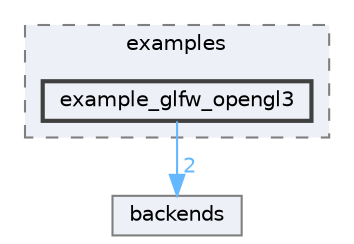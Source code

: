 digraph "runtime/imgui/examples/example_glfw_opengl3"
{
 // LATEX_PDF_SIZE
  bgcolor="transparent";
  edge [fontname=Helvetica,fontsize=10,labelfontname=Helvetica,labelfontsize=10];
  node [fontname=Helvetica,fontsize=10,shape=box,height=0.2,width=0.4];
  compound=true
  subgraph clusterdir_ab944393f9802f1f645e8d187873bf1b {
    graph [ bgcolor="#edf0f7", pencolor="grey50", label="examples", fontname=Helvetica,fontsize=10 style="filled,dashed", URL="dir_ab944393f9802f1f645e8d187873bf1b.html",tooltip=""]
  dir_3dc9ba9c7f81101462521ae0fcac122b [label="example_glfw_opengl3", fillcolor="#edf0f7", color="grey25", style="filled,bold", URL="dir_3dc9ba9c7f81101462521ae0fcac122b.html",tooltip=""];
  }
  dir_248c6eab834282c3fd2db1e6009aeb27 [label="backends", fillcolor="#edf0f7", color="grey50", style="filled", URL="dir_248c6eab834282c3fd2db1e6009aeb27.html",tooltip=""];
  dir_3dc9ba9c7f81101462521ae0fcac122b->dir_248c6eab834282c3fd2db1e6009aeb27 [headlabel="2", labeldistance=1.5 headhref="dir_000047_000007.html" href="dir_000047_000007.html" color="steelblue1" fontcolor="steelblue1"];
}
